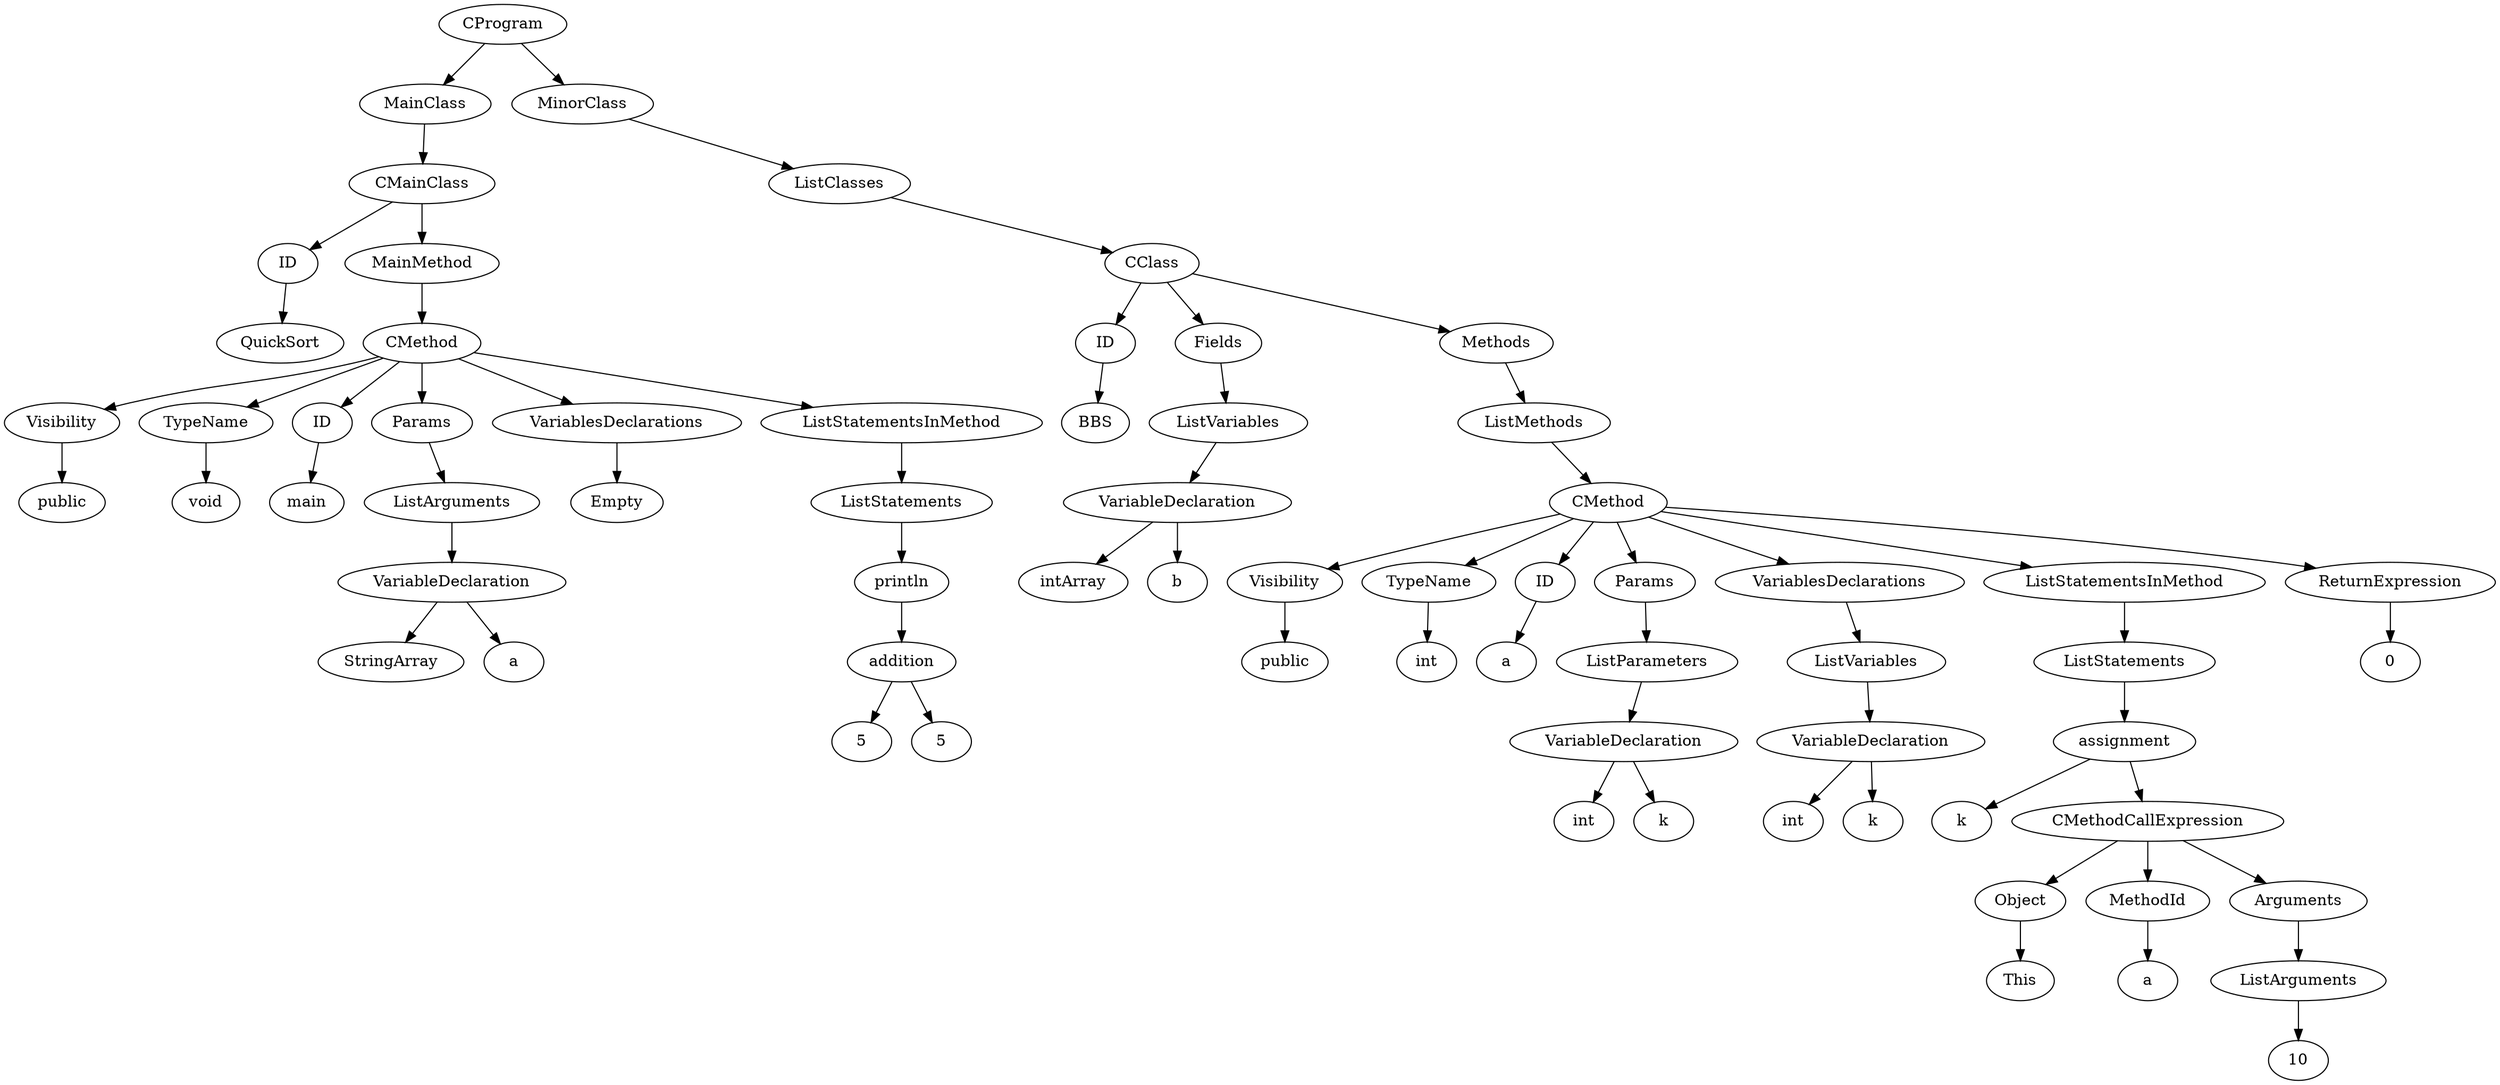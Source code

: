 digraph task1 {
	{CProgramA1[label="CProgram"]} -> {MainClassA1[label="MainClass"]} -> {CMainClassA2[label="CMainClass"]} -> {IDA2[label="ID"]} -> {A3[label="QuickSort"]};
	{CMainClassA2[label="CMainClass"]} -> {MainMethodA2[label="MainMethod"]} -> {CMethodA4[label="CMethod"]} -> {VisibilityA4[label="Visibility"]} -> {publicA4[label="public"]};
	{CMethodA4[label="CMethod"]} -> {TypeNameA4[label="TypeName"]} -> {voidA4[label="void"]};
	{CMethodA4[label="CMethod"]} -> {IDA4[label="ID"]} -> {A5[label="main"]};
	{CMethodA4[label="CMethod"]} -> {ParamsA4[label="Params"]} -> {ListA6[label="ListArguments"]} -> {VariableDeclarationA7[label="VariableDeclaration"]} -> {StringArrayA8[label="StringArray"]};
	{VariableDeclarationA7[label="VariableDeclaration"]} -> {aA9[label="a"]};
	{CMethodA4[label="CMethod"]} -> {VariablesDeclarationsA4[label="VariablesDeclarations"]} -> {EmptyA10[label="Empty"]};
	{CMethodA4[label="CMethod"]} -> {ListStatementsInMethodA4[label="ListStatementsInMethod"]} -> {ListA11[label="ListStatements"]} -> {printlnA12[label="println"]} -> {additionA13[label="addition"]} -> {NumberA14[label="5"]};
	{additionA13[label="addition"]} -> {NumberA15[label="5"]};
	{CProgramA1[label="CProgram"]} -> {MinorClassA1[label="MinorClass"]} -> {ListA16[label="ListClasses"]} -> {CClassA17[label="CClass"]} -> {IDA17[label="ID"]} -> {A18[label="BBS"]};
	{CClassA17[label="CClass"]} -> {FieldsA17[label="Fields"]} -> {ListA19[label="ListVariables"]} -> {VariableDeclarationA20[label="VariableDeclaration"]} -> {intArrayA21[label="intArray"]};
	{VariableDeclarationA20[label="VariableDeclaration"]} -> {bA22[label="b"]};
	{CClassA17[label="CClass"]} -> {MethodsA17[label="Methods"]} -> {ListA23[label="ListMethods"]} -> {CMethodA24[label="CMethod"]} -> {VisibilityA24[label="Visibility"]} -> {publicA24[label="public"]};
	{CMethodA24[label="CMethod"]} -> {TypeNameA24[label="TypeName"]} -> {intA24[label="int"]};
	{CMethodA24[label="CMethod"]} -> {IDA24[label="ID"]} -> {A25[label="a"]};
	{CMethodA24[label="CMethod"]} -> {ParamsA24[label="Params"]} -> {ListA26[label="ListParameters"]} -> {VariableDeclarationA27[label="VariableDeclaration"]} -> {intA28[label="int"]};
	{VariableDeclarationA27[label="VariableDeclaration"]} -> {kA29[label="k"]};
	{CMethodA24[label="CMethod"]} -> {VariablesDeclarationsA24[label="VariablesDeclarations"]} -> {ListA30[label="ListVariables"]} -> {VariableDeclarationA31[label="VariableDeclaration"]} -> {intA32[label="int"]};
	{VariableDeclarationA31[label="VariableDeclaration"]} -> {kA33[label="k"]};
	{CMethodA24[label="CMethod"]} -> {ListStatementsInMethodA24[label="ListStatementsInMethod"]} -> {ListA34[label="ListStatements"]} -> {assignmentA35[label="assignment"]} -> {A36[label="k"]};
	{assignmentA35[label="assignment"]} -> {CMethodCallExpressionA37[label="CMethodCallExpression"]} -> {ObjectA37[label="Object"]} -> {ThisA38[label="This"]};
	{CMethodCallExpressionA37[label="CMethodCallExpression"]} -> {MethodIdA37[label="MethodId"]} -> {A39[label="a"]};
	{CMethodCallExpressionA37[label="CMethodCallExpression"]} -> {ArgumentsA37[label="Arguments"]} -> {ListA40[label="ListArguments"]} -> {NumberA41[label="10"]};
	{CMethodA24[label="CMethod"]} -> {ReturnExpressionA24[label="ReturnExpression"]} -> {NumberA42[label="0"]};
	{A3[label="QuickSort"]} [shape=box];
	{A5[label="main"]} [shape=box];
	{NumberA14[label="5"]} [shape=box];
	{NumberA15[label="5"]} [shape=box];
	{A18[label="BBS"]} [shape=box];
	{A25[label="a"]} [shape=box];
	{A36[label="k"]} [shape=box];
	{ThisA38[label="This"]} [shape=box];
	{A39[label="a"]} [shape=box];
	{NumberA41[label="10"]} [shape=box];
	{NumberA42[label="0"]} [shape=box];
}